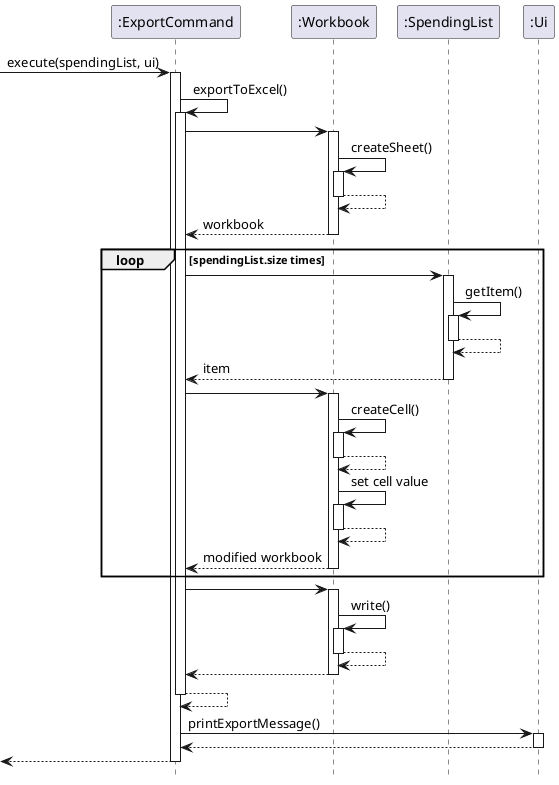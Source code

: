 @startuml

hide footbox

->":ExportCommand":execute(spendingList, ui)
activate ":ExportCommand"
":ExportCommand" -> ":ExportCommand" : exportToExcel()
activate ":ExportCommand"
":ExportCommand" -> ":Workbook"
activate ":Workbook"
":Workbook" -> ":Workbook" : createSheet()
activate ":Workbook"
":Workbook" --> ":Workbook"
deactivate ":Workbook"
":Workbook" --> ":ExportCommand" : workbook
deactivate ":Workbook"

loop spendingList.size times


":ExportCommand" -> ":SpendingList"
activate ":SpendingList"
":SpendingList" -> ":SpendingList" : getItem()
activate ":SpendingList"
":SpendingList" --> ":SpendingList"
deactivate ":SpendingList"
":SpendingList" --> ":ExportCommand" : item
deactivate ":SpendingList"

":ExportCommand" -> ":Workbook"
activate ":Workbook"
":Workbook" -> ":Workbook": createCell()
activate ":Workbook"
":Workbook" --> ":Workbook"
deactivate ":Workbook"
":Workbook" -> ":Workbook" : set cell value
activate ":Workbook"
":Workbook" --> ":Workbook"
deactivate ":Workbook"
":Workbook" --> ":ExportCommand" : modified workbook
deactivate ":Workbook"
end
":ExportCommand" -> ":Workbook"
activate ":Workbook"
":Workbook" -> ":Workbook" : write()
activate ":Workbook"
":Workbook" --> ":Workbook"
deactivate ":Workbook"
":Workbook" --> ":ExportCommand"
deactivate ":Workbook"
":ExportCommand" --> ":ExportCommand" :
deactivate ":ExportCommand"
":ExportCommand" -> ":Ui": printExportMessage()
activate ":Ui"
":Ui"-->":ExportCommand":
deactivate ":Ui"
<--":ExportCommand"
deactivate ":ExportCommand"
@enduml